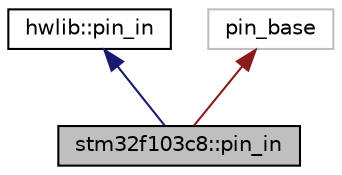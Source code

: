 digraph "stm32f103c8::pin_in"
{
  edge [fontname="Helvetica",fontsize="10",labelfontname="Helvetica",labelfontsize="10"];
  node [fontname="Helvetica",fontsize="10",shape=record];
  Node3 [label="stm32f103c8::pin_in",height=0.2,width=0.4,color="black", fillcolor="grey75", style="filled", fontcolor="black"];
  Node4 -> Node3 [dir="back",color="midnightblue",fontsize="10",style="solid",fontname="Helvetica"];
  Node4 [label="hwlib::pin_in",height=0.2,width=0.4,color="black", fillcolor="white", style="filled",URL="$classhwlib_1_1pin__in.html"];
  Node5 -> Node3 [dir="back",color="firebrick4",fontsize="10",style="solid",fontname="Helvetica"];
  Node5 [label="pin_base",height=0.2,width=0.4,color="grey75", fillcolor="white", style="filled"];
}
